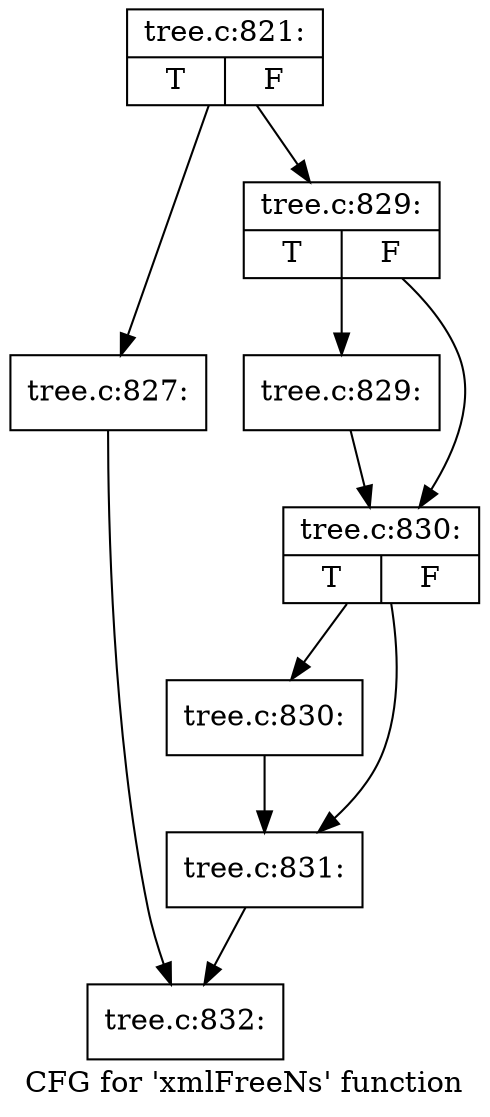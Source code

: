 digraph "CFG for 'xmlFreeNs' function" {
	label="CFG for 'xmlFreeNs' function";

	Node0x4261550 [shape=record,label="{tree.c:821:|{<s0>T|<s1>F}}"];
	Node0x4261550 -> Node0x4262d30;
	Node0x4261550 -> Node0x4262b30;
	Node0x4262d30 [shape=record,label="{tree.c:827:}"];
	Node0x4262d30 -> Node0x4261b10;
	Node0x4262b30 [shape=record,label="{tree.c:829:|{<s0>T|<s1>F}}"];
	Node0x4262b30 -> Node0x4261620;
	Node0x4262b30 -> Node0x4261670;
	Node0x4261620 [shape=record,label="{tree.c:829:}"];
	Node0x4261620 -> Node0x4261670;
	Node0x4261670 [shape=record,label="{tree.c:830:|{<s0>T|<s1>F}}"];
	Node0x4261670 -> Node0x4263c00;
	Node0x4261670 -> Node0x4263c50;
	Node0x4263c00 [shape=record,label="{tree.c:830:}"];
	Node0x4263c00 -> Node0x4263c50;
	Node0x4263c50 [shape=record,label="{tree.c:831:}"];
	Node0x4263c50 -> Node0x4261b10;
	Node0x4261b10 [shape=record,label="{tree.c:832:}"];
}
